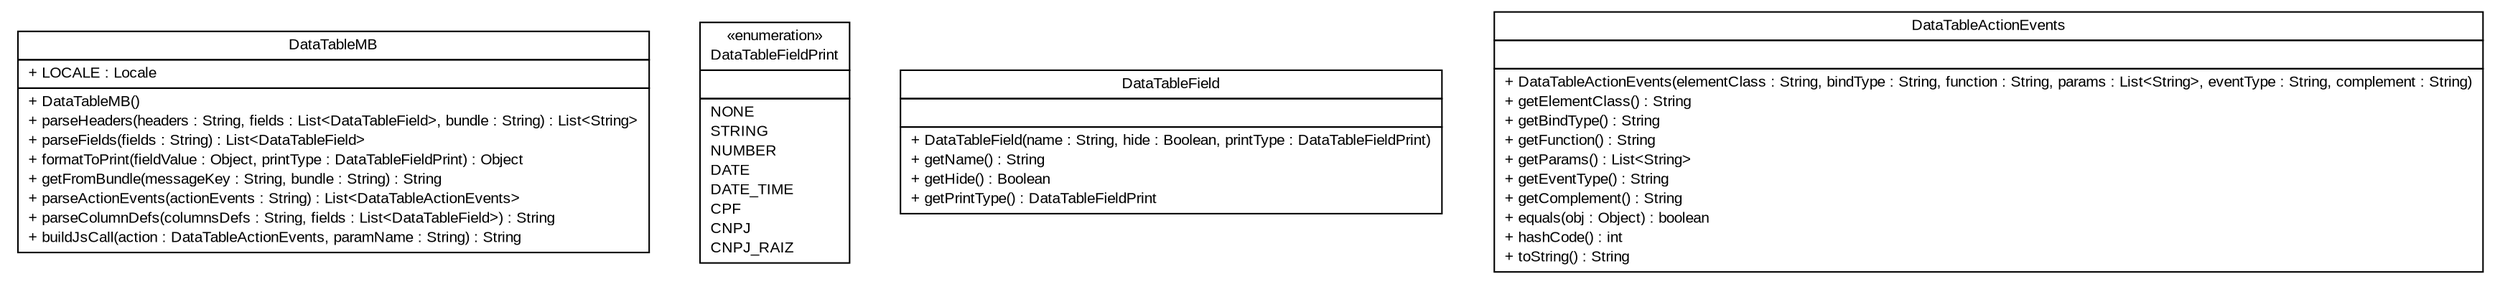 #!/usr/local/bin/dot
#
# Class diagram 
# Generated by UMLGraph version R5_6 (http://www.umlgraph.org/)
#

digraph G {
	edge [fontname="arial",fontsize=10,labelfontname="arial",labelfontsize=10];
	node [fontname="arial",fontsize=10,shape=plaintext];
	nodesep=0.25;
	ranksep=0.5;
	// br.gov.to.sefaz.presentation.managedbean.composites.DataTableMB
	c6116 [label=<<table title="br.gov.to.sefaz.presentation.managedbean.composites.DataTableMB" border="0" cellborder="1" cellspacing="0" cellpadding="2" port="p" href="./DataTableMB.html">
		<tr><td><table border="0" cellspacing="0" cellpadding="1">
<tr><td align="center" balign="center"> DataTableMB </td></tr>
		</table></td></tr>
		<tr><td><table border="0" cellspacing="0" cellpadding="1">
<tr><td align="left" balign="left"> + LOCALE : Locale </td></tr>
		</table></td></tr>
		<tr><td><table border="0" cellspacing="0" cellpadding="1">
<tr><td align="left" balign="left"> + DataTableMB() </td></tr>
<tr><td align="left" balign="left"> + parseHeaders(headers : String, fields : List&lt;DataTableField&gt;, bundle : String) : List&lt;String&gt; </td></tr>
<tr><td align="left" balign="left"> + parseFields(fields : String) : List&lt;DataTableField&gt; </td></tr>
<tr><td align="left" balign="left"> + formatToPrint(fieldValue : Object, printType : DataTableFieldPrint) : Object </td></tr>
<tr><td align="left" balign="left"> + getFromBundle(messageKey : String, bundle : String) : String </td></tr>
<tr><td align="left" balign="left"> + parseActionEvents(actionEvents : String) : List&lt;DataTableActionEvents&gt; </td></tr>
<tr><td align="left" balign="left"> + parseColumnDefs(columnsDefs : String, fields : List&lt;DataTableField&gt;) : String </td></tr>
<tr><td align="left" balign="left"> + buildJsCall(action : DataTableActionEvents, paramName : String) : String </td></tr>
		</table></td></tr>
		</table>>, URL="./DataTableMB.html", fontname="arial", fontcolor="black", fontsize=10.0];
	// br.gov.to.sefaz.presentation.managedbean.composites.DataTableFieldPrint
	c6117 [label=<<table title="br.gov.to.sefaz.presentation.managedbean.composites.DataTableFieldPrint" border="0" cellborder="1" cellspacing="0" cellpadding="2" port="p" href="./DataTableFieldPrint.html">
		<tr><td><table border="0" cellspacing="0" cellpadding="1">
<tr><td align="center" balign="center"> &#171;enumeration&#187; </td></tr>
<tr><td align="center" balign="center"> DataTableFieldPrint </td></tr>
		</table></td></tr>
		<tr><td><table border="0" cellspacing="0" cellpadding="1">
<tr><td align="left" balign="left">  </td></tr>
		</table></td></tr>
		<tr><td><table border="0" cellspacing="0" cellpadding="1">
<tr><td align="left" balign="left"> NONE </td></tr>
<tr><td align="left" balign="left"> STRING </td></tr>
<tr><td align="left" balign="left"> NUMBER </td></tr>
<tr><td align="left" balign="left"> DATE </td></tr>
<tr><td align="left" balign="left"> DATE_TIME </td></tr>
<tr><td align="left" balign="left"> CPF </td></tr>
<tr><td align="left" balign="left"> CNPJ </td></tr>
<tr><td align="left" balign="left"> CNPJ_RAIZ </td></tr>
		</table></td></tr>
		</table>>, URL="./DataTableFieldPrint.html", fontname="arial", fontcolor="black", fontsize=10.0];
	// br.gov.to.sefaz.presentation.managedbean.composites.DataTableField
	c6118 [label=<<table title="br.gov.to.sefaz.presentation.managedbean.composites.DataTableField" border="0" cellborder="1" cellspacing="0" cellpadding="2" port="p" href="./DataTableField.html">
		<tr><td><table border="0" cellspacing="0" cellpadding="1">
<tr><td align="center" balign="center"> DataTableField </td></tr>
		</table></td></tr>
		<tr><td><table border="0" cellspacing="0" cellpadding="1">
<tr><td align="left" balign="left">  </td></tr>
		</table></td></tr>
		<tr><td><table border="0" cellspacing="0" cellpadding="1">
<tr><td align="left" balign="left"> + DataTableField(name : String, hide : Boolean, printType : DataTableFieldPrint) </td></tr>
<tr><td align="left" balign="left"> + getName() : String </td></tr>
<tr><td align="left" balign="left"> + getHide() : Boolean </td></tr>
<tr><td align="left" balign="left"> + getPrintType() : DataTableFieldPrint </td></tr>
		</table></td></tr>
		</table>>, URL="./DataTableField.html", fontname="arial", fontcolor="black", fontsize=10.0];
	// br.gov.to.sefaz.presentation.managedbean.composites.DataTableActionEvents
	c6119 [label=<<table title="br.gov.to.sefaz.presentation.managedbean.composites.DataTableActionEvents" border="0" cellborder="1" cellspacing="0" cellpadding="2" port="p" href="./DataTableActionEvents.html">
		<tr><td><table border="0" cellspacing="0" cellpadding="1">
<tr><td align="center" balign="center"> DataTableActionEvents </td></tr>
		</table></td></tr>
		<tr><td><table border="0" cellspacing="0" cellpadding="1">
<tr><td align="left" balign="left">  </td></tr>
		</table></td></tr>
		<tr><td><table border="0" cellspacing="0" cellpadding="1">
<tr><td align="left" balign="left"> + DataTableActionEvents(elementClass : String, bindType : String, function : String, params : List&lt;String&gt;, eventType : String, complement : String) </td></tr>
<tr><td align="left" balign="left"> + getElementClass() : String </td></tr>
<tr><td align="left" balign="left"> + getBindType() : String </td></tr>
<tr><td align="left" balign="left"> + getFunction() : String </td></tr>
<tr><td align="left" balign="left"> + getParams() : List&lt;String&gt; </td></tr>
<tr><td align="left" balign="left"> + getEventType() : String </td></tr>
<tr><td align="left" balign="left"> + getComplement() : String </td></tr>
<tr><td align="left" balign="left"> + equals(obj : Object) : boolean </td></tr>
<tr><td align="left" balign="left"> + hashCode() : int </td></tr>
<tr><td align="left" balign="left"> + toString() : String </td></tr>
		</table></td></tr>
		</table>>, URL="./DataTableActionEvents.html", fontname="arial", fontcolor="black", fontsize=10.0];
}

